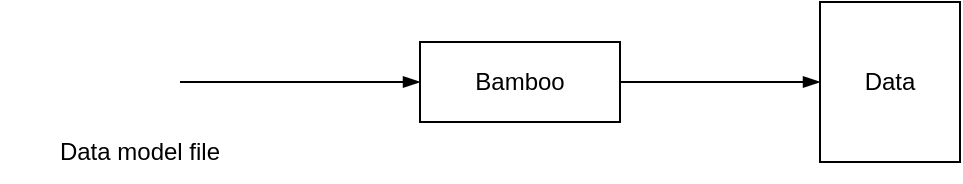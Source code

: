 <mxfile version="24.6.4" type="device">
  <diagram name="Workflow" id="BHoOcGPnONcGw5DJznoe">
    <mxGraphModel dx="683" dy="359" grid="1" gridSize="10" guides="1" tooltips="1" connect="1" arrows="1" fold="1" page="1" pageScale="1" pageWidth="850" pageHeight="1100" math="0" shadow="0">
      <root>
        <mxCell id="0" />
        <mxCell id="1" parent="0" />
        <mxCell id="Zay6lMjyvozTNkdoZtPV-4" style="edgeStyle=orthogonalEdgeStyle;rounded=0;orthogonalLoop=1;jettySize=auto;html=1;endArrow=blockThin;endFill=1;" edge="1" parent="1" source="Zay6lMjyvozTNkdoZtPV-2" target="Zay6lMjyvozTNkdoZtPV-3">
          <mxGeometry relative="1" as="geometry" />
        </mxCell>
        <mxCell id="Zay6lMjyvozTNkdoZtPV-2" value="" style="shape=image;html=1;verticalAlign=top;verticalLabelPosition=bottom;labelBackgroundColor=#ffffff;imageAspect=0;aspect=fixed;image=https://cdn1.iconfinder.com/data/icons/bootstrap-vol-3/16/filetype-yml-128.png" vertex="1" parent="1">
          <mxGeometry x="240" y="280" width="40" height="40" as="geometry" />
        </mxCell>
        <mxCell id="Zay6lMjyvozTNkdoZtPV-20" style="edgeStyle=orthogonalEdgeStyle;rounded=0;orthogonalLoop=1;jettySize=auto;html=1;endArrow=blockThin;endFill=1;" edge="1" parent="1" source="Zay6lMjyvozTNkdoZtPV-3" target="Zay6lMjyvozTNkdoZtPV-19">
          <mxGeometry relative="1" as="geometry" />
        </mxCell>
        <mxCell id="Zay6lMjyvozTNkdoZtPV-3" value="Bamboo" style="rounded=0;whiteSpace=wrap;html=1;" vertex="1" parent="1">
          <mxGeometry x="400" y="280" width="100" height="40" as="geometry" />
        </mxCell>
        <mxCell id="Zay6lMjyvozTNkdoZtPV-5" value="Data model file" style="text;html=1;align=center;verticalAlign=middle;whiteSpace=wrap;rounded=0;" vertex="1" parent="1">
          <mxGeometry x="190" y="320" width="140" height="30" as="geometry" />
        </mxCell>
        <mxCell id="Zay6lMjyvozTNkdoZtPV-19" value="Data" style="rounded=0;whiteSpace=wrap;html=1;" vertex="1" parent="1">
          <mxGeometry x="600" y="260" width="70" height="80" as="geometry" />
        </mxCell>
      </root>
    </mxGraphModel>
  </diagram>
</mxfile>
